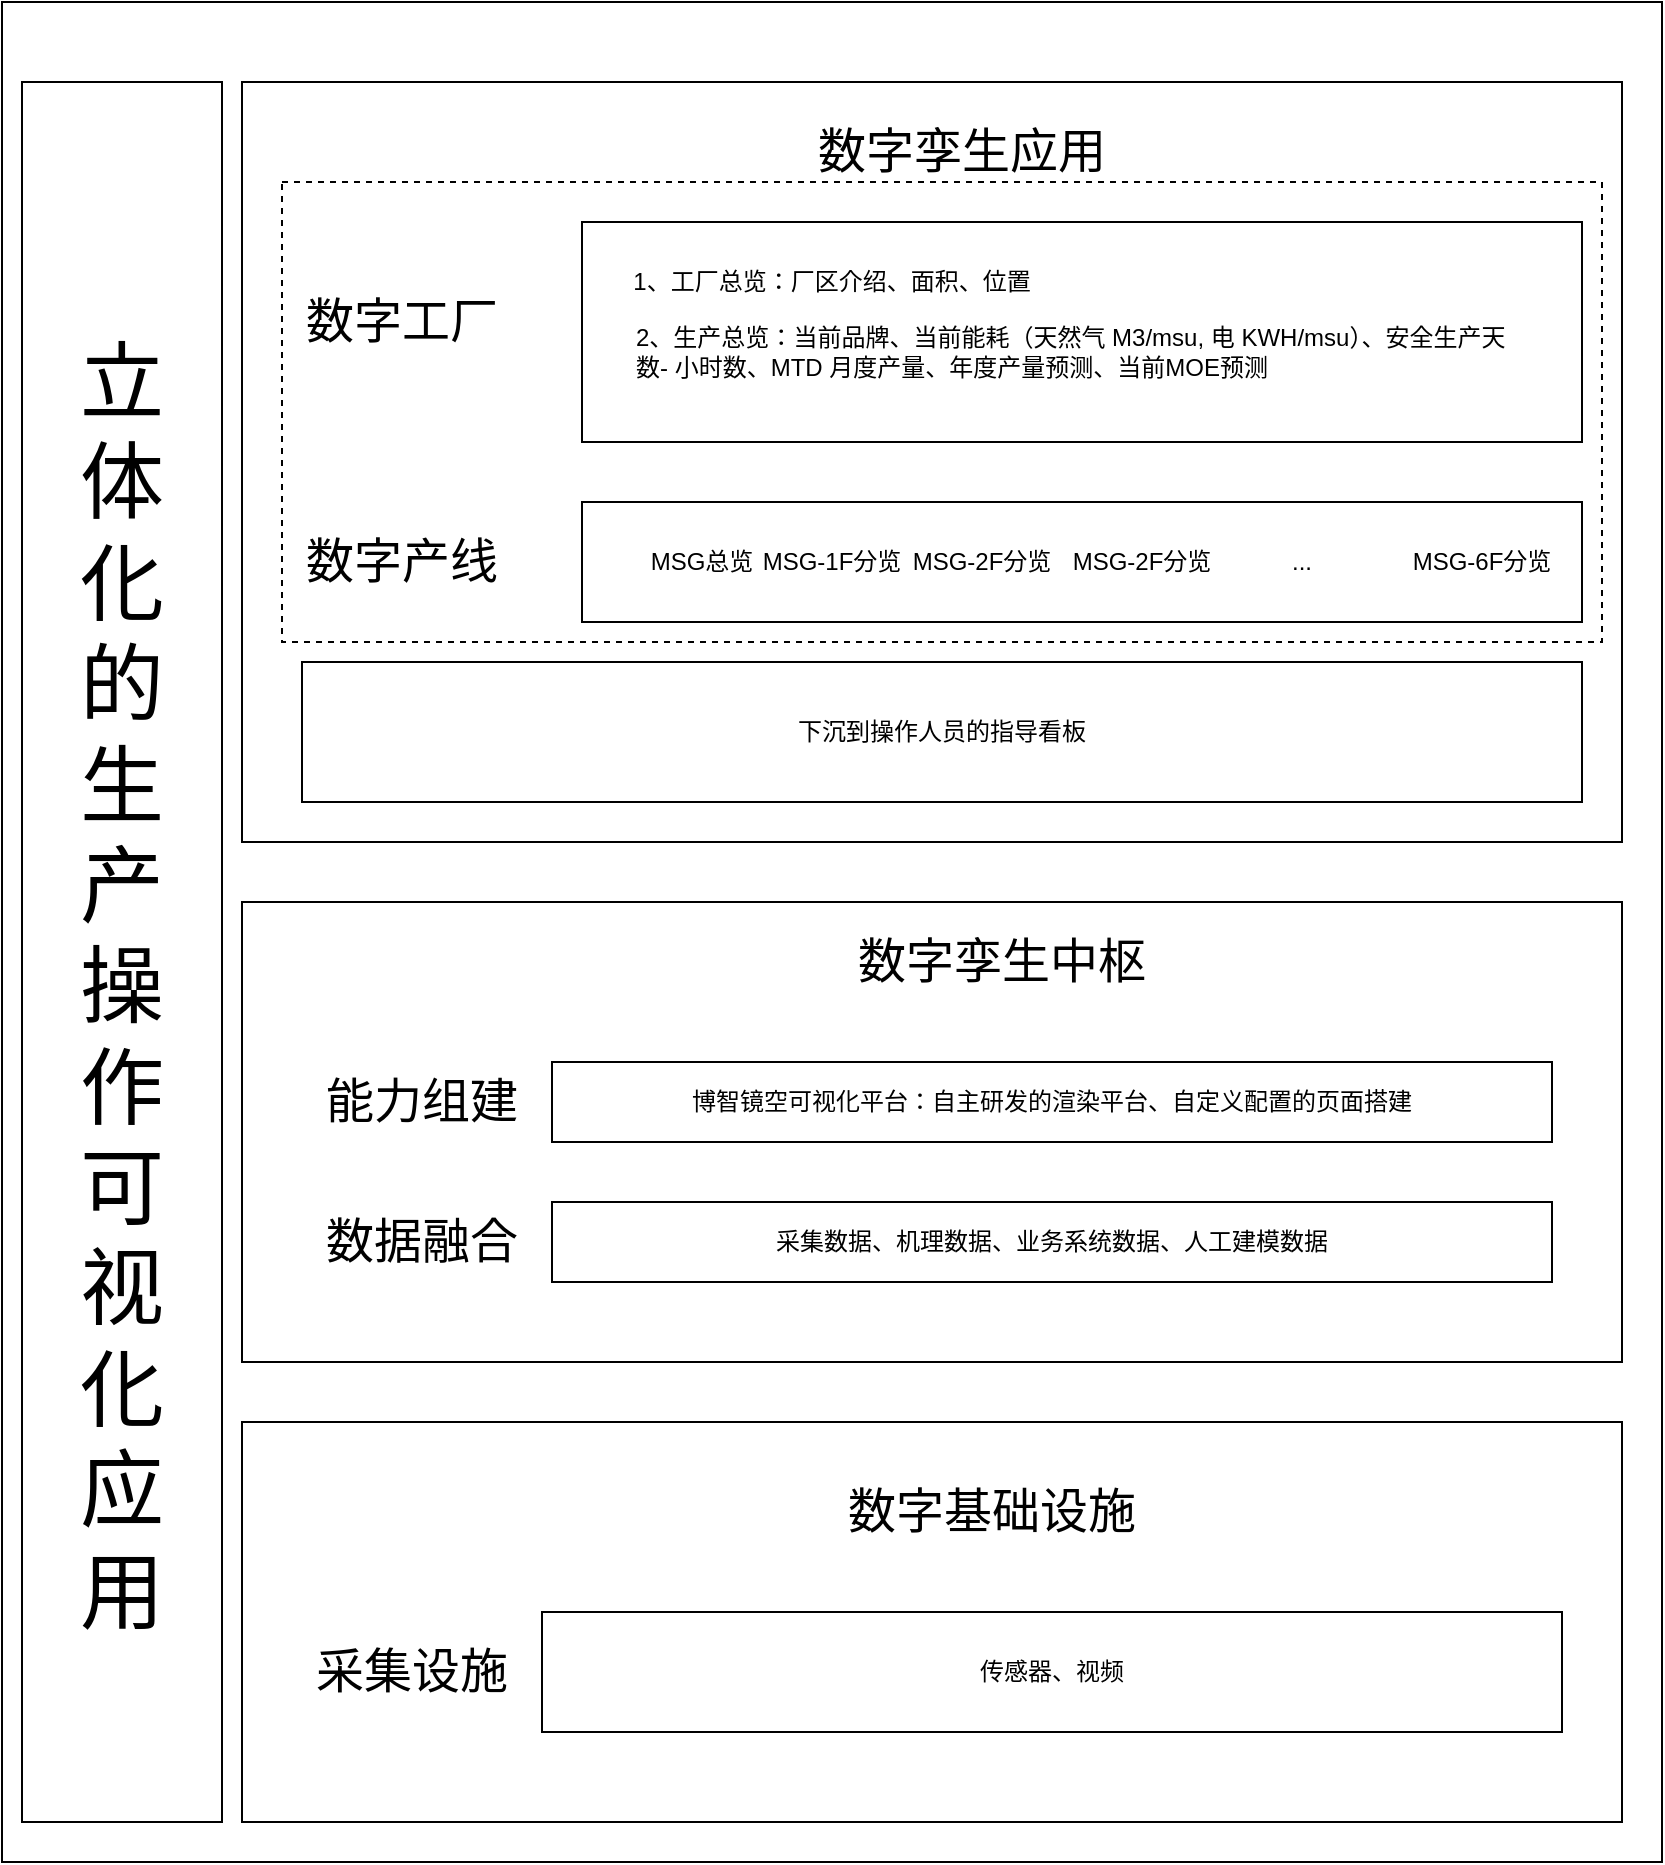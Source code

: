 <mxfile version="24.4.10" type="github">
  <diagram name="第 1 页" id="gCUOF_lLg9kGs2Vuu3xS">
    <mxGraphModel dx="2078" dy="825" grid="1" gridSize="10" guides="1" tooltips="1" connect="1" arrows="1" fold="1" page="1" pageScale="1" pageWidth="827" pageHeight="1169" math="0" shadow="0">
      <root>
        <mxCell id="0" />
        <mxCell id="1" parent="0" />
        <mxCell id="cVOov0wrujAx7iTN1BO1-29" value="" style="rounded=0;whiteSpace=wrap;html=1;fillColor=none;" vertex="1" parent="1">
          <mxGeometry x="-20" y="40" width="830" height="930" as="geometry" />
        </mxCell>
        <mxCell id="cVOov0wrujAx7iTN1BO1-1" value="" style="rounded=0;whiteSpace=wrap;html=1;" vertex="1" parent="1">
          <mxGeometry x="100" y="750" width="690" height="200" as="geometry" />
        </mxCell>
        <mxCell id="cVOov0wrujAx7iTN1BO1-2" value="数字基础设施" style="text;html=1;align=center;verticalAlign=middle;whiteSpace=wrap;rounded=0;fontSize=24;" vertex="1" parent="1">
          <mxGeometry x="390" y="750" width="170" height="90" as="geometry" />
        </mxCell>
        <mxCell id="cVOov0wrujAx7iTN1BO1-3" value="" style="rounded=0;whiteSpace=wrap;html=1;" vertex="1" parent="1">
          <mxGeometry x="100" y="490" width="690" height="230" as="geometry" />
        </mxCell>
        <mxCell id="cVOov0wrujAx7iTN1BO1-4" value="数字孪生中枢" style="text;html=1;align=center;verticalAlign=middle;whiteSpace=wrap;rounded=0;fontSize=24;" vertex="1" parent="1">
          <mxGeometry x="390" y="500" width="180" height="40" as="geometry" />
        </mxCell>
        <mxCell id="cVOov0wrujAx7iTN1BO1-5" value="" style="rounded=0;whiteSpace=wrap;html=1;" vertex="1" parent="1">
          <mxGeometry x="100" y="80" width="690" height="380" as="geometry" />
        </mxCell>
        <mxCell id="cVOov0wrujAx7iTN1BO1-6" value="数字孪生应用" style="text;html=1;align=center;verticalAlign=middle;whiteSpace=wrap;rounded=0;fontSize=24;" vertex="1" parent="1">
          <mxGeometry x="330" y="80" width="260" height="70" as="geometry" />
        </mxCell>
        <mxCell id="cVOov0wrujAx7iTN1BO1-7" value="采集设施" style="text;html=1;align=center;verticalAlign=middle;whiteSpace=wrap;rounded=0;fontSize=24;" vertex="1" parent="1">
          <mxGeometry x="100" y="830" width="170" height="90" as="geometry" />
        </mxCell>
        <mxCell id="cVOov0wrujAx7iTN1BO1-8" value="传感器、视频" style="rounded=0;whiteSpace=wrap;html=1;" vertex="1" parent="1">
          <mxGeometry x="250" y="845" width="510" height="60" as="geometry" />
        </mxCell>
        <mxCell id="cVOov0wrujAx7iTN1BO1-9" value="数据融合" style="text;html=1;align=center;verticalAlign=middle;whiteSpace=wrap;rounded=0;fontSize=24;" vertex="1" parent="1">
          <mxGeometry x="100" y="640" width="180" height="40" as="geometry" />
        </mxCell>
        <mxCell id="cVOov0wrujAx7iTN1BO1-10" value="采集数据、机理数据、业务系统数据、人工建模数据" style="rounded=0;whiteSpace=wrap;html=1;" vertex="1" parent="1">
          <mxGeometry x="255" y="640" width="500" height="40" as="geometry" />
        </mxCell>
        <mxCell id="cVOov0wrujAx7iTN1BO1-11" value="能力组建" style="text;html=1;align=center;verticalAlign=middle;whiteSpace=wrap;rounded=0;fontSize=24;" vertex="1" parent="1">
          <mxGeometry x="100" y="570" width="180" height="40" as="geometry" />
        </mxCell>
        <mxCell id="cVOov0wrujAx7iTN1BO1-12" value="博智镜空可视化平台：自主研发的渲染平台、自定义配置的页面搭建" style="rounded=0;whiteSpace=wrap;html=1;" vertex="1" parent="1">
          <mxGeometry x="255" y="570" width="500" height="40" as="geometry" />
        </mxCell>
        <mxCell id="cVOov0wrujAx7iTN1BO1-13" value="" style="rounded=0;whiteSpace=wrap;html=1;" vertex="1" parent="1">
          <mxGeometry x="270" y="150" width="500" height="110" as="geometry" />
        </mxCell>
        <mxCell id="cVOov0wrujAx7iTN1BO1-14" value="数字工厂" style="text;html=1;align=center;verticalAlign=middle;whiteSpace=wrap;rounded=0;fontSize=24;" vertex="1" parent="1">
          <mxGeometry x="100" y="180" width="160" height="40" as="geometry" />
        </mxCell>
        <mxCell id="cVOov0wrujAx7iTN1BO1-15" value="1、工厂总览：厂区介绍、面积、位置" style="text;html=1;align=center;verticalAlign=middle;whiteSpace=wrap;rounded=0;" vertex="1" parent="1">
          <mxGeometry x="290" y="165" width="210" height="30" as="geometry" />
        </mxCell>
        <mxCell id="cVOov0wrujAx7iTN1BO1-16" value="2、生产总览：&lt;span style=&quot;background-color: initial;&quot;&gt;当前品牌、&lt;/span&gt;&lt;span style=&quot;background-color: initial;&quot;&gt;当前能耗（天然气 M3/msu, 电 KWH/msu）、&lt;/span&gt;&lt;span style=&quot;background-color: initial;&quot;&gt;安全生产天数- 小时数、&lt;/span&gt;MTD 月度产量、年度产量预测、当前MOE预测" style="text;html=1;align=left;verticalAlign=middle;whiteSpace=wrap;rounded=0;" vertex="1" parent="1">
          <mxGeometry x="295" y="190" width="450" height="50" as="geometry" />
        </mxCell>
        <mxCell id="cVOov0wrujAx7iTN1BO1-17" value="数字产线" style="text;html=1;align=center;verticalAlign=middle;whiteSpace=wrap;rounded=0;fontSize=24;" vertex="1" parent="1">
          <mxGeometry x="100" y="300" width="160" height="40" as="geometry" />
        </mxCell>
        <mxCell id="cVOov0wrujAx7iTN1BO1-18" value="" style="rounded=0;whiteSpace=wrap;html=1;" vertex="1" parent="1">
          <mxGeometry x="270" y="290" width="500" height="60" as="geometry" />
        </mxCell>
        <mxCell id="cVOov0wrujAx7iTN1BO1-19" value="MSG总览" style="text;html=1;align=center;verticalAlign=middle;whiteSpace=wrap;rounded=0;" vertex="1" parent="1">
          <mxGeometry x="280" y="305" width="100" height="30" as="geometry" />
        </mxCell>
        <mxCell id="cVOov0wrujAx7iTN1BO1-20" value="MSG-1F分览" style="text;html=1;align=center;verticalAlign=middle;whiteSpace=wrap;rounded=0;" vertex="1" parent="1">
          <mxGeometry x="345" y="305" width="100" height="30" as="geometry" />
        </mxCell>
        <mxCell id="cVOov0wrujAx7iTN1BO1-21" value="MSG-2F分览" style="text;html=1;align=center;verticalAlign=middle;whiteSpace=wrap;rounded=0;" vertex="1" parent="1">
          <mxGeometry x="420" y="305" width="100" height="30" as="geometry" />
        </mxCell>
        <mxCell id="cVOov0wrujAx7iTN1BO1-22" value="MSG-2F分览" style="text;html=1;align=center;verticalAlign=middle;whiteSpace=wrap;rounded=0;" vertex="1" parent="1">
          <mxGeometry x="500" y="305" width="100" height="30" as="geometry" />
        </mxCell>
        <mxCell id="cVOov0wrujAx7iTN1BO1-23" value="MSG-6F分览" style="text;html=1;align=center;verticalAlign=middle;whiteSpace=wrap;rounded=0;" vertex="1" parent="1">
          <mxGeometry x="670" y="305" width="100" height="30" as="geometry" />
        </mxCell>
        <mxCell id="cVOov0wrujAx7iTN1BO1-24" value="..." style="text;html=1;align=center;verticalAlign=middle;whiteSpace=wrap;rounded=0;" vertex="1" parent="1">
          <mxGeometry x="580" y="305" width="100" height="30" as="geometry" />
        </mxCell>
        <mxCell id="cVOov0wrujAx7iTN1BO1-25" value="下沉到操作人员的指导看板" style="rounded=0;whiteSpace=wrap;html=1;" vertex="1" parent="1">
          <mxGeometry x="130" y="370" width="640" height="70" as="geometry" />
        </mxCell>
        <mxCell id="cVOov0wrujAx7iTN1BO1-28" value="" style="rounded=0;whiteSpace=wrap;html=1;fillColor=none;dashed=1;" vertex="1" parent="1">
          <mxGeometry x="120" y="130" width="660" height="230" as="geometry" />
        </mxCell>
        <mxCell id="cVOov0wrujAx7iTN1BO1-30" value="" style="rounded=0;whiteSpace=wrap;html=1;" vertex="1" parent="1">
          <mxGeometry x="-10" y="80" width="100" height="870" as="geometry" />
        </mxCell>
        <mxCell id="cVOov0wrujAx7iTN1BO1-31" value="立体化的生产操作可视化应用" style="text;html=1;align=center;verticalAlign=middle;whiteSpace=wrap;rounded=0;fontSize=42;" vertex="1" parent="1">
          <mxGeometry y="135" width="80" height="795" as="geometry" />
        </mxCell>
      </root>
    </mxGraphModel>
  </diagram>
</mxfile>
